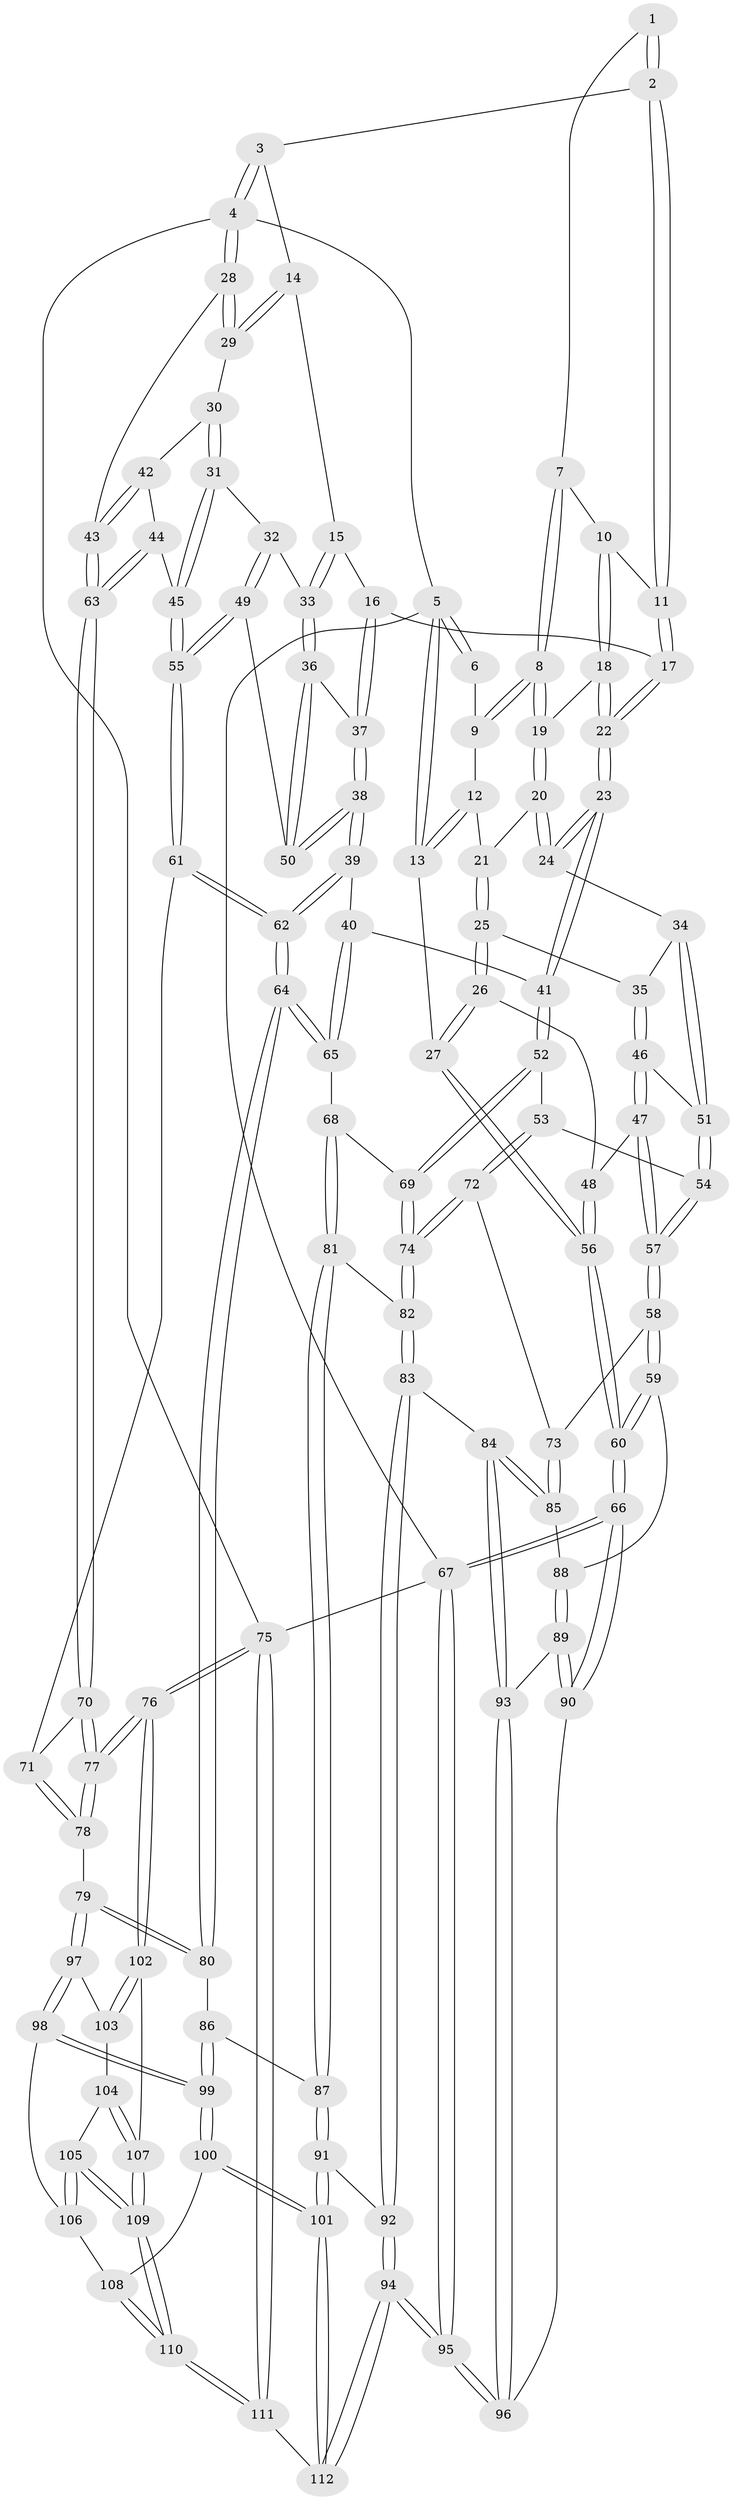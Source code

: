 // Generated by graph-tools (version 1.1) at 2025/27/03/09/25 03:27:10]
// undirected, 112 vertices, 277 edges
graph export_dot {
graph [start="1"]
  node [color=gray90,style=filled];
  1 [pos="+0.2959782751707504+0"];
  2 [pos="+0.5683749538778361+0"];
  3 [pos="+0.8758529280027147+0"];
  4 [pos="+1+0"];
  5 [pos="+0+0"];
  6 [pos="+0.18024790160901966+0"];
  7 [pos="+0.31738539062832166+0"];
  8 [pos="+0.30699605102667593+0.1190060321874227"];
  9 [pos="+0.23347569622422906+0.05979803282060654"];
  10 [pos="+0.4121295577446272+0.06946089207278724"];
  11 [pos="+0.550658849128725+0"];
  12 [pos="+0.1774458955888142+0.08057585560466589"];
  13 [pos="+0+0"];
  14 [pos="+0.8448521919035558+0.0816841180705063"];
  15 [pos="+0.7367366235868286+0.14442357014952464"];
  16 [pos="+0.6356349220645438+0.14995714896705778"];
  17 [pos="+0.5776676611688456+0.12732167857296772"];
  18 [pos="+0.3682791272338852+0.10903558502297317"];
  19 [pos="+0.30707884108439437+0.11928750878579147"];
  20 [pos="+0.28999517338819586+0.15618496100848464"];
  21 [pos="+0.22980067034602703+0.15319391292670048"];
  22 [pos="+0.5048467071115535+0.22532807880540984"];
  23 [pos="+0.4698664555267364+0.31236801933545405"];
  24 [pos="+0.30203590444862144+0.20172754281778468"];
  25 [pos="+0.12589110194679023+0.1963738296782601"];
  26 [pos="+0.11800871573769049+0.19599146157353597"];
  27 [pos="+0+0"];
  28 [pos="+1+0.019110385020518025"];
  29 [pos="+0.8858613841779932+0.14183633904861837"];
  30 [pos="+0.8955630361948703+0.1776641399419707"];
  31 [pos="+0.8584382823440938+0.25540600387129664"];
  32 [pos="+0.7709119953283119+0.2465100703887635"];
  33 [pos="+0.7624124730209993+0.236379659337741"];
  34 [pos="+0.26512972538133306+0.24546466777345172"];
  35 [pos="+0.18014963506298587+0.23750574115608586"];
  36 [pos="+0.6944509938603431+0.25705379210720913"];
  37 [pos="+0.6654356735489076+0.2253746781894957"];
  38 [pos="+0.6175948589664059+0.3548368189789199"];
  39 [pos="+0.5989522667264028+0.36016857595137175"];
  40 [pos="+0.5354217072160129+0.3534408954538262"];
  41 [pos="+0.47157693969503095+0.3334915299328375"];
  42 [pos="+0.9147502181130625+0.18787544097545247"];
  43 [pos="+1+0.32661630737226116"];
  44 [pos="+0.9669560445799705+0.3751936602078152"];
  45 [pos="+0.8702129250911758+0.38248123873658046"];
  46 [pos="+0.19469105539619347+0.30772484750239687"];
  47 [pos="+0.17155092573130432+0.32148320688617693"];
  48 [pos="+0.13351415069159744+0.30839149316895453"];
  49 [pos="+0.7287022322282759+0.35352912099014044"];
  50 [pos="+0.7153270672397917+0.348894039696813"];
  51 [pos="+0.24882947906837874+0.3056938600077217"];
  52 [pos="+0.4412117182534455+0.3756088412989933"];
  53 [pos="+0.3842023569598029+0.39010164580136497"];
  54 [pos="+0.285715527831196+0.36797788466410714"];
  55 [pos="+0.8167905093798558+0.42727361916190865"];
  56 [pos="+0+0.46949476463597795"];
  57 [pos="+0.1826180674502421+0.4324900479022448"];
  58 [pos="+0.10714049243024035+0.544327230853217"];
  59 [pos="+0.07342507400911204+0.5544280376555597"];
  60 [pos="+0+0.5388944694715725"];
  61 [pos="+0.8048828334155217+0.4856573937811242"];
  62 [pos="+0.7190790464252449+0.5856419080532709"];
  63 [pos="+1+0.3694300249392226"];
  64 [pos="+0.7164634350826512+0.5905868353440111"];
  65 [pos="+0.6344033679669487+0.5777040851483025"];
  66 [pos="+0+0.798138618766337"];
  67 [pos="+0+1"];
  68 [pos="+0.5686305393147502+0.5811800658081933"];
  69 [pos="+0.4582978409042077+0.4744656728845898"];
  70 [pos="+1+0.5186814897525783"];
  71 [pos="+0.9626127193847359+0.5649655571305232"];
  72 [pos="+0.25390707875039953+0.5594485396538158"];
  73 [pos="+0.23149935246817147+0.5614460433621455"];
  74 [pos="+0.37243804481718173+0.6128962159867152"];
  75 [pos="+1+1"];
  76 [pos="+1+1"];
  77 [pos="+1+0.7250213430265103"];
  78 [pos="+0.8904678390503159+0.7210885163683678"];
  79 [pos="+0.8295591491508387+0.7514309829917067"];
  80 [pos="+0.7420390481549359+0.6920198405462535"];
  81 [pos="+0.4535197544481981+0.7002655816381175"];
  82 [pos="+0.4118381906482869+0.6892800968653173"];
  83 [pos="+0.3227535771717293+0.7609737943387639"];
  84 [pos="+0.2969868320395273+0.7640339967742356"];
  85 [pos="+0.28385747358294755+0.7479542033628624"];
  86 [pos="+0.6417596150113216+0.7725120353311389"];
  87 [pos="+0.5147857388609753+0.7809506700709783"];
  88 [pos="+0.13391056564729142+0.6608768147887235"];
  89 [pos="+0.1656881683452375+0.804848997182519"];
  90 [pos="+0+0.8180474695808125"];
  91 [pos="+0.503500866615904+0.8163285533554451"];
  92 [pos="+0.4043598741011854+0.926971043290677"];
  93 [pos="+0.20960143096439215+0.8430928340173736"];
  94 [pos="+0.3348776006693876+1"];
  95 [pos="+0.28787781690930586+1"];
  96 [pos="+0.2081151108699094+0.9348626480147584"];
  97 [pos="+0.8312770463673421+0.7586874575102468"];
  98 [pos="+0.7896078916630849+0.837448334148471"];
  99 [pos="+0.6540114078965763+0.9040328057715434"];
  100 [pos="+0.6500375147433626+0.9414359527831154"];
  101 [pos="+0.6289707388786202+1"];
  102 [pos="+1+0.9186213911861802"];
  103 [pos="+0.8313881936408578+0.7588450452945278"];
  104 [pos="+0.8371696807508714+0.8186472393236958"];
  105 [pos="+0.8197741769965983+0.9454040760003634"];
  106 [pos="+0.7830840614223566+0.8589739879350867"];
  107 [pos="+0.8623688051681426+0.9479522318697017"];
  108 [pos="+0.7707968574329908+0.8848821406651092"];
  109 [pos="+0.8245245009282827+0.9812167388255076"];
  110 [pos="+0.7705808462004475+1"];
  111 [pos="+0.7098188904243317+1"];
  112 [pos="+0.6256207614430902+1"];
  1 -- 2;
  1 -- 2;
  1 -- 7;
  2 -- 3;
  2 -- 11;
  2 -- 11;
  3 -- 4;
  3 -- 4;
  3 -- 14;
  4 -- 5;
  4 -- 28;
  4 -- 28;
  4 -- 75;
  5 -- 6;
  5 -- 6;
  5 -- 13;
  5 -- 13;
  5 -- 67;
  6 -- 9;
  7 -- 8;
  7 -- 8;
  7 -- 10;
  8 -- 9;
  8 -- 9;
  8 -- 19;
  8 -- 19;
  9 -- 12;
  10 -- 11;
  10 -- 18;
  10 -- 18;
  11 -- 17;
  11 -- 17;
  12 -- 13;
  12 -- 13;
  12 -- 21;
  13 -- 27;
  14 -- 15;
  14 -- 29;
  14 -- 29;
  15 -- 16;
  15 -- 33;
  15 -- 33;
  16 -- 17;
  16 -- 37;
  16 -- 37;
  17 -- 22;
  17 -- 22;
  18 -- 19;
  18 -- 22;
  18 -- 22;
  19 -- 20;
  19 -- 20;
  20 -- 21;
  20 -- 24;
  20 -- 24;
  21 -- 25;
  21 -- 25;
  22 -- 23;
  22 -- 23;
  23 -- 24;
  23 -- 24;
  23 -- 41;
  23 -- 41;
  24 -- 34;
  25 -- 26;
  25 -- 26;
  25 -- 35;
  26 -- 27;
  26 -- 27;
  26 -- 48;
  27 -- 56;
  27 -- 56;
  28 -- 29;
  28 -- 29;
  28 -- 43;
  29 -- 30;
  30 -- 31;
  30 -- 31;
  30 -- 42;
  31 -- 32;
  31 -- 45;
  31 -- 45;
  32 -- 33;
  32 -- 49;
  32 -- 49;
  33 -- 36;
  33 -- 36;
  34 -- 35;
  34 -- 51;
  34 -- 51;
  35 -- 46;
  35 -- 46;
  36 -- 37;
  36 -- 50;
  36 -- 50;
  37 -- 38;
  37 -- 38;
  38 -- 39;
  38 -- 39;
  38 -- 50;
  38 -- 50;
  39 -- 40;
  39 -- 62;
  39 -- 62;
  40 -- 41;
  40 -- 65;
  40 -- 65;
  41 -- 52;
  41 -- 52;
  42 -- 43;
  42 -- 43;
  42 -- 44;
  43 -- 63;
  43 -- 63;
  44 -- 45;
  44 -- 63;
  44 -- 63;
  45 -- 55;
  45 -- 55;
  46 -- 47;
  46 -- 47;
  46 -- 51;
  47 -- 48;
  47 -- 57;
  47 -- 57;
  48 -- 56;
  48 -- 56;
  49 -- 50;
  49 -- 55;
  49 -- 55;
  51 -- 54;
  51 -- 54;
  52 -- 53;
  52 -- 69;
  52 -- 69;
  53 -- 54;
  53 -- 72;
  53 -- 72;
  54 -- 57;
  54 -- 57;
  55 -- 61;
  55 -- 61;
  56 -- 60;
  56 -- 60;
  57 -- 58;
  57 -- 58;
  58 -- 59;
  58 -- 59;
  58 -- 73;
  59 -- 60;
  59 -- 60;
  59 -- 88;
  60 -- 66;
  60 -- 66;
  61 -- 62;
  61 -- 62;
  61 -- 71;
  62 -- 64;
  62 -- 64;
  63 -- 70;
  63 -- 70;
  64 -- 65;
  64 -- 65;
  64 -- 80;
  64 -- 80;
  65 -- 68;
  66 -- 67;
  66 -- 67;
  66 -- 90;
  66 -- 90;
  67 -- 95;
  67 -- 95;
  67 -- 75;
  68 -- 69;
  68 -- 81;
  68 -- 81;
  69 -- 74;
  69 -- 74;
  70 -- 71;
  70 -- 77;
  70 -- 77;
  71 -- 78;
  71 -- 78;
  72 -- 73;
  72 -- 74;
  72 -- 74;
  73 -- 85;
  73 -- 85;
  74 -- 82;
  74 -- 82;
  75 -- 76;
  75 -- 76;
  75 -- 111;
  75 -- 111;
  76 -- 77;
  76 -- 77;
  76 -- 102;
  76 -- 102;
  77 -- 78;
  77 -- 78;
  78 -- 79;
  79 -- 80;
  79 -- 80;
  79 -- 97;
  79 -- 97;
  80 -- 86;
  81 -- 82;
  81 -- 87;
  81 -- 87;
  82 -- 83;
  82 -- 83;
  83 -- 84;
  83 -- 92;
  83 -- 92;
  84 -- 85;
  84 -- 85;
  84 -- 93;
  84 -- 93;
  85 -- 88;
  86 -- 87;
  86 -- 99;
  86 -- 99;
  87 -- 91;
  87 -- 91;
  88 -- 89;
  88 -- 89;
  89 -- 90;
  89 -- 90;
  89 -- 93;
  90 -- 96;
  91 -- 92;
  91 -- 101;
  91 -- 101;
  92 -- 94;
  92 -- 94;
  93 -- 96;
  93 -- 96;
  94 -- 95;
  94 -- 95;
  94 -- 112;
  94 -- 112;
  95 -- 96;
  95 -- 96;
  97 -- 98;
  97 -- 98;
  97 -- 103;
  98 -- 99;
  98 -- 99;
  98 -- 106;
  99 -- 100;
  99 -- 100;
  100 -- 101;
  100 -- 101;
  100 -- 108;
  101 -- 112;
  101 -- 112;
  102 -- 103;
  102 -- 103;
  102 -- 107;
  103 -- 104;
  104 -- 105;
  104 -- 107;
  104 -- 107;
  105 -- 106;
  105 -- 106;
  105 -- 109;
  105 -- 109;
  106 -- 108;
  107 -- 109;
  107 -- 109;
  108 -- 110;
  108 -- 110;
  109 -- 110;
  109 -- 110;
  110 -- 111;
  110 -- 111;
  111 -- 112;
}
